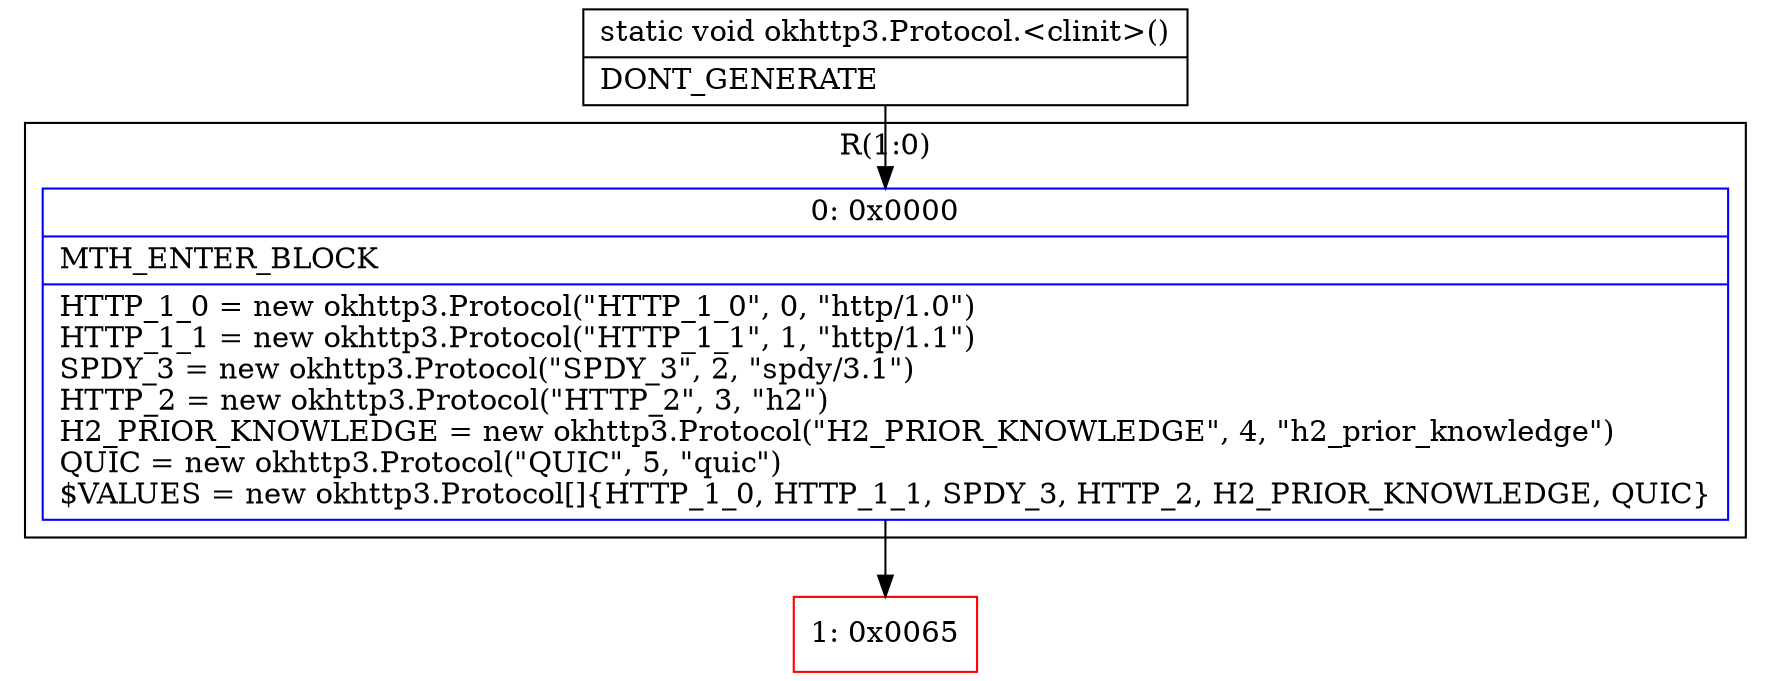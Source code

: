 digraph "CFG forokhttp3.Protocol.\<clinit\>()V" {
subgraph cluster_Region_870762300 {
label = "R(1:0)";
node [shape=record,color=blue];
Node_0 [shape=record,label="{0\:\ 0x0000|MTH_ENTER_BLOCK\l|HTTP_1_0 = new okhttp3.Protocol(\"HTTP_1_0\", 0, \"http\/1.0\")\lHTTP_1_1 = new okhttp3.Protocol(\"HTTP_1_1\", 1, \"http\/1.1\")\lSPDY_3 = new okhttp3.Protocol(\"SPDY_3\", 2, \"spdy\/3.1\")\lHTTP_2 = new okhttp3.Protocol(\"HTTP_2\", 3, \"h2\")\lH2_PRIOR_KNOWLEDGE = new okhttp3.Protocol(\"H2_PRIOR_KNOWLEDGE\", 4, \"h2_prior_knowledge\")\lQUIC = new okhttp3.Protocol(\"QUIC\", 5, \"quic\")\l$VALUES = new okhttp3.Protocol[]\{HTTP_1_0, HTTP_1_1, SPDY_3, HTTP_2, H2_PRIOR_KNOWLEDGE, QUIC\}\l}"];
}
Node_1 [shape=record,color=red,label="{1\:\ 0x0065}"];
MethodNode[shape=record,label="{static void okhttp3.Protocol.\<clinit\>()  | DONT_GENERATE\l}"];
MethodNode -> Node_0;
Node_0 -> Node_1;
}

